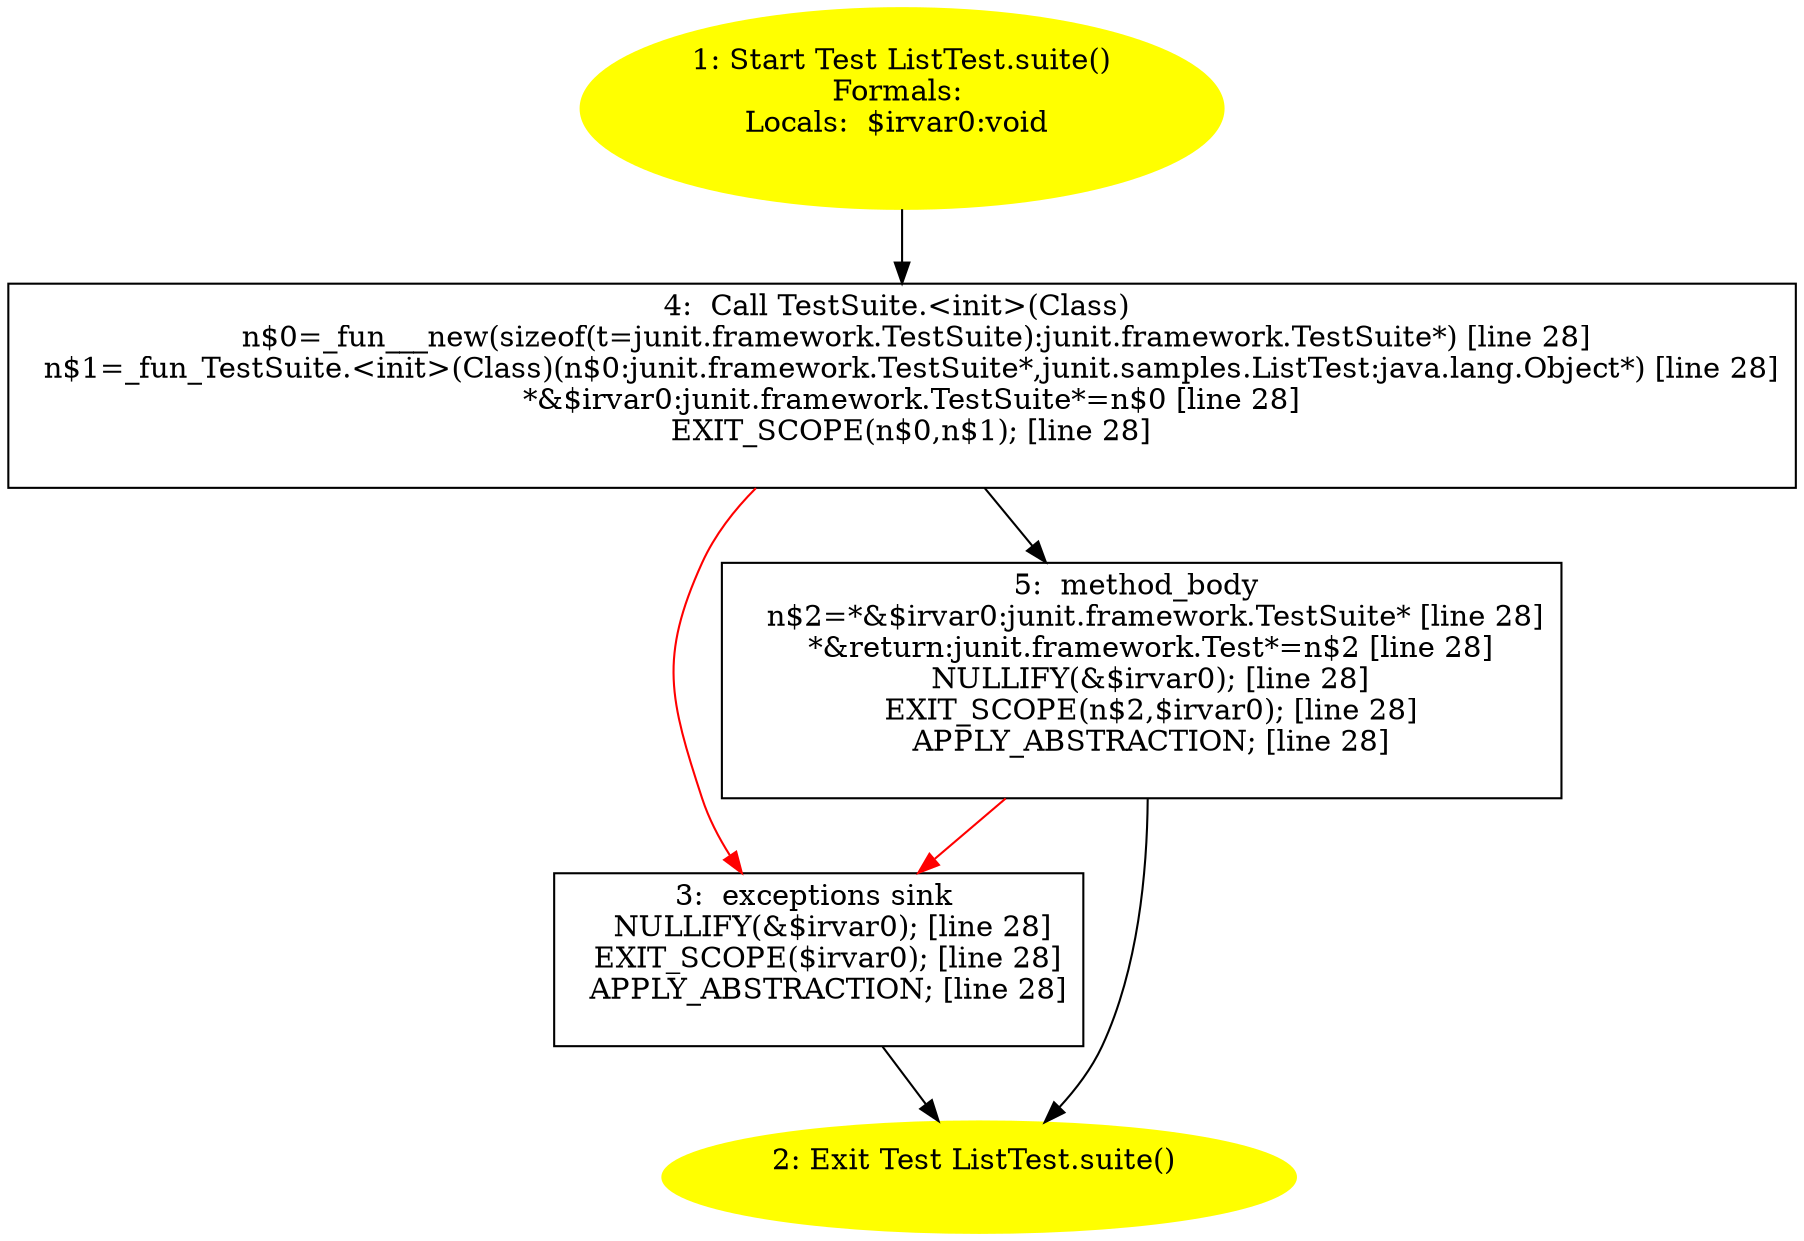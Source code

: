 /* @generated */
digraph cfg {
"junit.samples.ListTest.suite():junit.framework.Test.01dd97c3eab7e1a6717ffbc4fc6f08d8_1" [label="1: Start Test ListTest.suite()\nFormals: \nLocals:  $irvar0:void \n  " color=yellow style=filled]
	

	 "junit.samples.ListTest.suite():junit.framework.Test.01dd97c3eab7e1a6717ffbc4fc6f08d8_1" -> "junit.samples.ListTest.suite():junit.framework.Test.01dd97c3eab7e1a6717ffbc4fc6f08d8_4" ;
"junit.samples.ListTest.suite():junit.framework.Test.01dd97c3eab7e1a6717ffbc4fc6f08d8_2" [label="2: Exit Test ListTest.suite() \n  " color=yellow style=filled]
	

"junit.samples.ListTest.suite():junit.framework.Test.01dd97c3eab7e1a6717ffbc4fc6f08d8_3" [label="3:  exceptions sink \n   NULLIFY(&$irvar0); [line 28]\n  EXIT_SCOPE($irvar0); [line 28]\n  APPLY_ABSTRACTION; [line 28]\n " shape="box"]
	

	 "junit.samples.ListTest.suite():junit.framework.Test.01dd97c3eab7e1a6717ffbc4fc6f08d8_3" -> "junit.samples.ListTest.suite():junit.framework.Test.01dd97c3eab7e1a6717ffbc4fc6f08d8_2" ;
"junit.samples.ListTest.suite():junit.framework.Test.01dd97c3eab7e1a6717ffbc4fc6f08d8_4" [label="4:  Call TestSuite.<init>(Class) \n   n$0=_fun___new(sizeof(t=junit.framework.TestSuite):junit.framework.TestSuite*) [line 28]\n  n$1=_fun_TestSuite.<init>(Class)(n$0:junit.framework.TestSuite*,junit.samples.ListTest:java.lang.Object*) [line 28]\n  *&$irvar0:junit.framework.TestSuite*=n$0 [line 28]\n  EXIT_SCOPE(n$0,n$1); [line 28]\n " shape="box"]
	

	 "junit.samples.ListTest.suite():junit.framework.Test.01dd97c3eab7e1a6717ffbc4fc6f08d8_4" -> "junit.samples.ListTest.suite():junit.framework.Test.01dd97c3eab7e1a6717ffbc4fc6f08d8_5" ;
	 "junit.samples.ListTest.suite():junit.framework.Test.01dd97c3eab7e1a6717ffbc4fc6f08d8_4" -> "junit.samples.ListTest.suite():junit.framework.Test.01dd97c3eab7e1a6717ffbc4fc6f08d8_3" [color="red" ];
"junit.samples.ListTest.suite():junit.framework.Test.01dd97c3eab7e1a6717ffbc4fc6f08d8_5" [label="5:  method_body \n   n$2=*&$irvar0:junit.framework.TestSuite* [line 28]\n  *&return:junit.framework.Test*=n$2 [line 28]\n  NULLIFY(&$irvar0); [line 28]\n  EXIT_SCOPE(n$2,$irvar0); [line 28]\n  APPLY_ABSTRACTION; [line 28]\n " shape="box"]
	

	 "junit.samples.ListTest.suite():junit.framework.Test.01dd97c3eab7e1a6717ffbc4fc6f08d8_5" -> "junit.samples.ListTest.suite():junit.framework.Test.01dd97c3eab7e1a6717ffbc4fc6f08d8_2" ;
	 "junit.samples.ListTest.suite():junit.framework.Test.01dd97c3eab7e1a6717ffbc4fc6f08d8_5" -> "junit.samples.ListTest.suite():junit.framework.Test.01dd97c3eab7e1a6717ffbc4fc6f08d8_3" [color="red" ];
}
